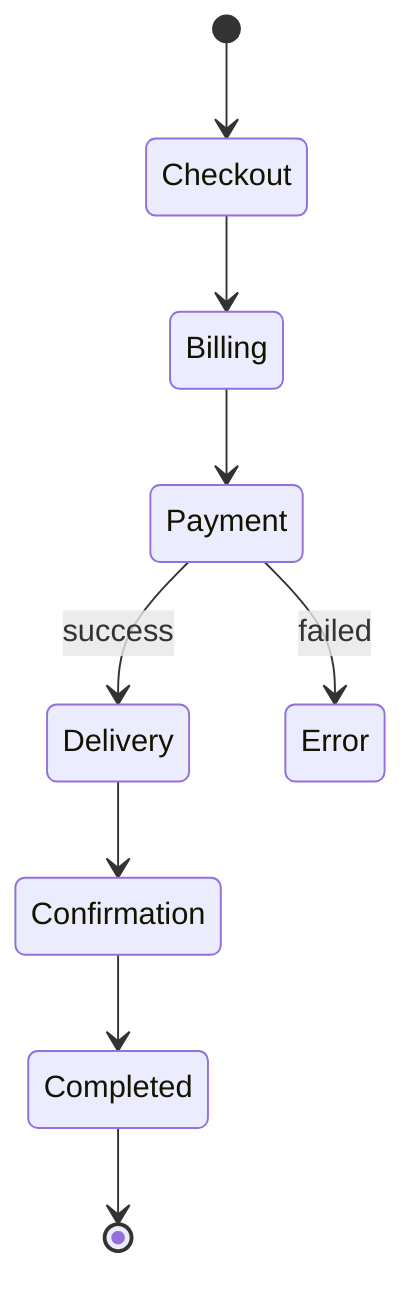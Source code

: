 stateDiagram
    [*] --> Checkout
    Checkout --> Billing
    Billing --> Payment
    
    Payment --> Delivery: success
    Payment --> Error : failed
    Delivery --> Confirmation
    Confirmation --> Completed
    Completed --> [*]